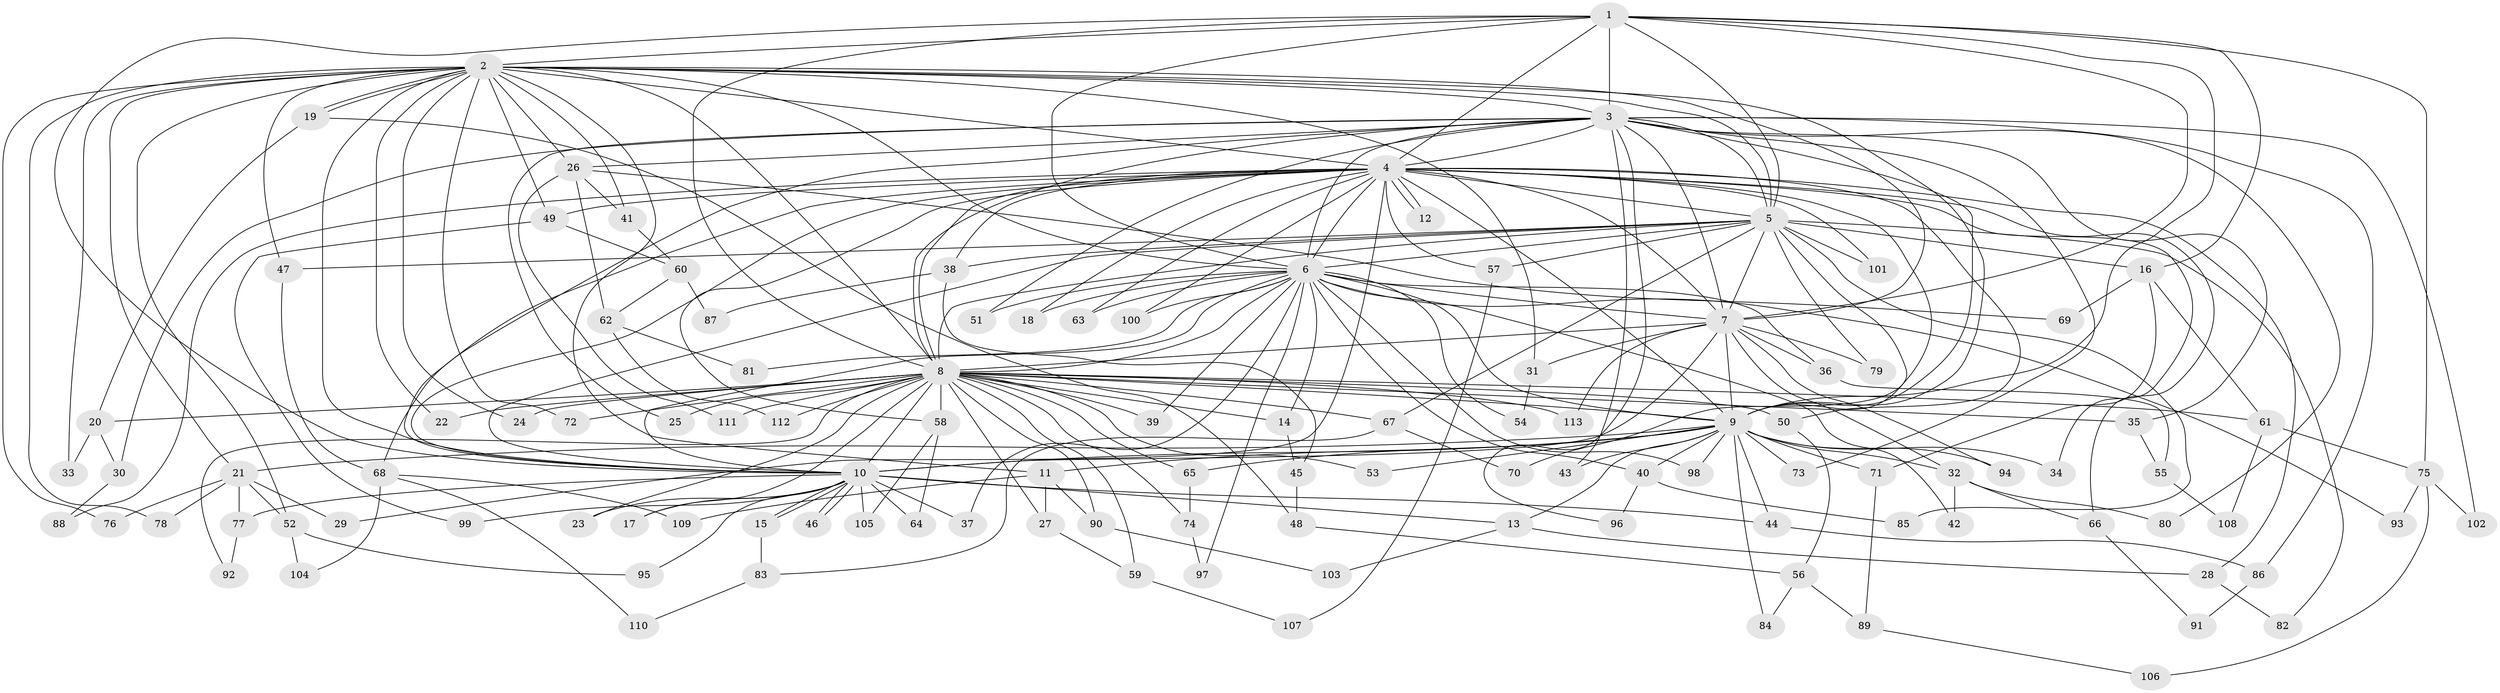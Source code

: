 // coarse degree distribution, {23: 0.011627906976744186, 18: 0.011627906976744186, 25: 0.011627906976744186, 16: 0.011627906976744186, 22: 0.023255813953488372, 14: 0.011627906976744186, 29: 0.011627906976744186, 20: 0.011627906976744186, 5: 0.05813953488372093, 2: 0.4418604651162791, 4: 0.12790697674418605, 3: 0.23255813953488372, 6: 0.03488372093023256}
// Generated by graph-tools (version 1.1) at 2025/23/03/03/25 07:23:38]
// undirected, 113 vertices, 251 edges
graph export_dot {
graph [start="1"]
  node [color=gray90,style=filled];
  1;
  2;
  3;
  4;
  5;
  6;
  7;
  8;
  9;
  10;
  11;
  12;
  13;
  14;
  15;
  16;
  17;
  18;
  19;
  20;
  21;
  22;
  23;
  24;
  25;
  26;
  27;
  28;
  29;
  30;
  31;
  32;
  33;
  34;
  35;
  36;
  37;
  38;
  39;
  40;
  41;
  42;
  43;
  44;
  45;
  46;
  47;
  48;
  49;
  50;
  51;
  52;
  53;
  54;
  55;
  56;
  57;
  58;
  59;
  60;
  61;
  62;
  63;
  64;
  65;
  66;
  67;
  68;
  69;
  70;
  71;
  72;
  73;
  74;
  75;
  76;
  77;
  78;
  79;
  80;
  81;
  82;
  83;
  84;
  85;
  86;
  87;
  88;
  89;
  90;
  91;
  92;
  93;
  94;
  95;
  96;
  97;
  98;
  99;
  100;
  101;
  102;
  103;
  104;
  105;
  106;
  107;
  108;
  109;
  110;
  111;
  112;
  113;
  1 -- 2;
  1 -- 3;
  1 -- 4;
  1 -- 5;
  1 -- 6;
  1 -- 7;
  1 -- 8;
  1 -- 9;
  1 -- 10;
  1 -- 16;
  1 -- 75;
  2 -- 3;
  2 -- 4;
  2 -- 5;
  2 -- 6;
  2 -- 7;
  2 -- 8;
  2 -- 9;
  2 -- 10;
  2 -- 11;
  2 -- 19;
  2 -- 19;
  2 -- 21;
  2 -- 22;
  2 -- 24;
  2 -- 26;
  2 -- 31;
  2 -- 33;
  2 -- 41;
  2 -- 47;
  2 -- 49;
  2 -- 52;
  2 -- 72;
  2 -- 76;
  2 -- 78;
  3 -- 4;
  3 -- 5;
  3 -- 6;
  3 -- 7;
  3 -- 8;
  3 -- 9;
  3 -- 10;
  3 -- 25;
  3 -- 26;
  3 -- 30;
  3 -- 35;
  3 -- 43;
  3 -- 51;
  3 -- 73;
  3 -- 80;
  3 -- 86;
  3 -- 96;
  3 -- 102;
  4 -- 5;
  4 -- 6;
  4 -- 7;
  4 -- 8;
  4 -- 9;
  4 -- 10;
  4 -- 12;
  4 -- 12;
  4 -- 18;
  4 -- 28;
  4 -- 29;
  4 -- 34;
  4 -- 38;
  4 -- 49;
  4 -- 50;
  4 -- 57;
  4 -- 58;
  4 -- 63;
  4 -- 66;
  4 -- 68;
  4 -- 70;
  4 -- 88;
  4 -- 100;
  4 -- 101;
  5 -- 6;
  5 -- 7;
  5 -- 8;
  5 -- 9;
  5 -- 10;
  5 -- 16;
  5 -- 38;
  5 -- 47;
  5 -- 57;
  5 -- 67;
  5 -- 79;
  5 -- 82;
  5 -- 85;
  5 -- 101;
  6 -- 7;
  6 -- 8;
  6 -- 9;
  6 -- 10;
  6 -- 14;
  6 -- 18;
  6 -- 36;
  6 -- 37;
  6 -- 39;
  6 -- 40;
  6 -- 42;
  6 -- 51;
  6 -- 54;
  6 -- 63;
  6 -- 81;
  6 -- 93;
  6 -- 97;
  6 -- 98;
  6 -- 100;
  7 -- 8;
  7 -- 9;
  7 -- 10;
  7 -- 31;
  7 -- 32;
  7 -- 36;
  7 -- 79;
  7 -- 94;
  7 -- 113;
  8 -- 9;
  8 -- 10;
  8 -- 14;
  8 -- 17;
  8 -- 20;
  8 -- 22;
  8 -- 23;
  8 -- 24;
  8 -- 25;
  8 -- 27;
  8 -- 35;
  8 -- 39;
  8 -- 50;
  8 -- 53;
  8 -- 58;
  8 -- 59;
  8 -- 61;
  8 -- 65;
  8 -- 67;
  8 -- 72;
  8 -- 74;
  8 -- 90;
  8 -- 92;
  8 -- 111;
  8 -- 112;
  8 -- 113;
  9 -- 10;
  9 -- 11;
  9 -- 13;
  9 -- 21;
  9 -- 32;
  9 -- 34;
  9 -- 40;
  9 -- 43;
  9 -- 44;
  9 -- 53;
  9 -- 65;
  9 -- 71;
  9 -- 73;
  9 -- 84;
  9 -- 94;
  9 -- 98;
  10 -- 13;
  10 -- 15;
  10 -- 15;
  10 -- 17;
  10 -- 23;
  10 -- 37;
  10 -- 44;
  10 -- 46;
  10 -- 46;
  10 -- 64;
  10 -- 77;
  10 -- 95;
  10 -- 99;
  10 -- 105;
  11 -- 27;
  11 -- 90;
  11 -- 109;
  13 -- 28;
  13 -- 103;
  14 -- 45;
  15 -- 83;
  16 -- 61;
  16 -- 69;
  16 -- 71;
  19 -- 20;
  19 -- 48;
  20 -- 30;
  20 -- 33;
  21 -- 29;
  21 -- 52;
  21 -- 76;
  21 -- 77;
  21 -- 78;
  26 -- 41;
  26 -- 62;
  26 -- 69;
  26 -- 111;
  27 -- 59;
  28 -- 82;
  30 -- 88;
  31 -- 54;
  32 -- 42;
  32 -- 66;
  32 -- 80;
  35 -- 55;
  36 -- 55;
  38 -- 45;
  38 -- 87;
  40 -- 85;
  40 -- 96;
  41 -- 60;
  44 -- 86;
  45 -- 48;
  47 -- 68;
  48 -- 56;
  49 -- 60;
  49 -- 99;
  50 -- 56;
  52 -- 95;
  52 -- 104;
  55 -- 108;
  56 -- 84;
  56 -- 89;
  57 -- 107;
  58 -- 64;
  58 -- 105;
  59 -- 107;
  60 -- 62;
  60 -- 87;
  61 -- 75;
  61 -- 108;
  62 -- 81;
  62 -- 112;
  65 -- 74;
  66 -- 91;
  67 -- 70;
  67 -- 83;
  68 -- 104;
  68 -- 109;
  68 -- 110;
  71 -- 89;
  74 -- 97;
  75 -- 93;
  75 -- 102;
  75 -- 106;
  77 -- 92;
  83 -- 110;
  86 -- 91;
  89 -- 106;
  90 -- 103;
}
